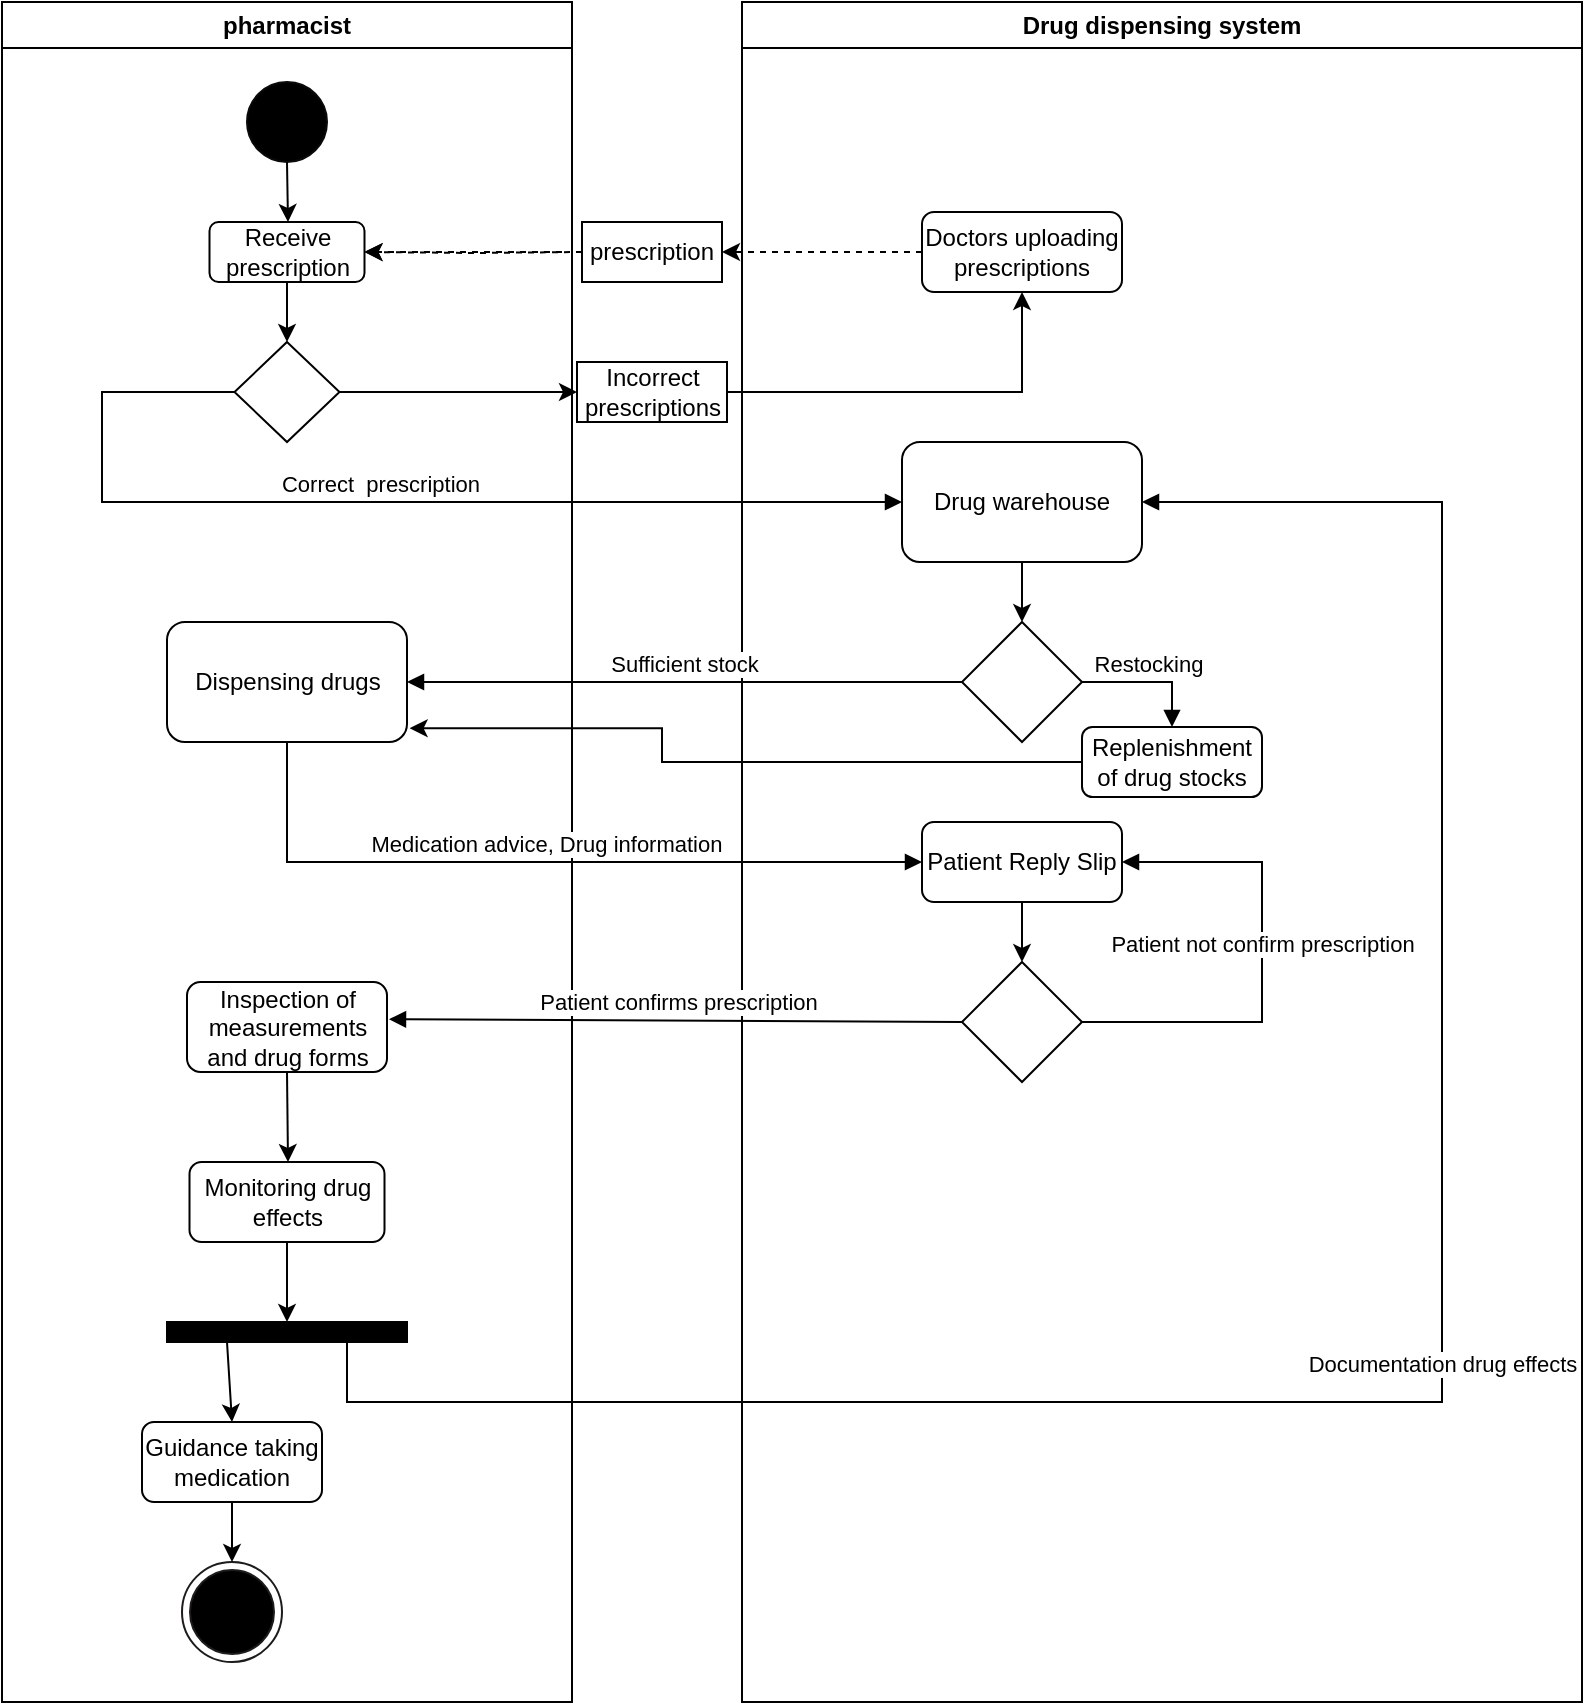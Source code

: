 <mxfile version="22.1.11" type="device">
  <diagram name="第 1 页" id="2QvlkVKpykxxY5k2BLEV">
    <mxGraphModel dx="1121" dy="530" grid="1" gridSize="10" guides="1" tooltips="1" connect="1" arrows="1" fold="1" page="1" pageScale="1" pageWidth="827" pageHeight="1169" background="none" math="0" shadow="0">
      <root>
        <mxCell id="0" />
        <mxCell id="1" parent="0" />
        <mxCell id="PMu6eXNjbO0ZbSAE-n2W-4" value="pharmacist" style="swimlane;whiteSpace=wrap;html=1;" parent="1" vertex="1">
          <mxGeometry x="80" y="100" width="285" height="850" as="geometry">
            <mxRectangle x="100" y="120" width="140" height="30" as="alternateBounds" />
          </mxGeometry>
        </mxCell>
        <mxCell id="PMu6eXNjbO0ZbSAE-n2W-12" value="" style="ellipse;whiteSpace=wrap;html=1;fillColor=#000000;strokeColor=#0a0a0a;" parent="PMu6eXNjbO0ZbSAE-n2W-4" vertex="1">
          <mxGeometry x="122.5" y="40" width="40" height="40" as="geometry" />
        </mxCell>
        <mxCell id="PMu6eXNjbO0ZbSAE-n2W-22" value="Receive prescription" style="rounded=1;whiteSpace=wrap;html=1;" parent="PMu6eXNjbO0ZbSAE-n2W-4" vertex="1">
          <mxGeometry x="103.75" y="110" width="77.5" height="30" as="geometry" />
        </mxCell>
        <mxCell id="PMu6eXNjbO0ZbSAE-n2W-31" value="" style="rhombus;whiteSpace=wrap;html=1;" parent="PMu6eXNjbO0ZbSAE-n2W-4" vertex="1">
          <mxGeometry x="116.25" y="170" width="52.5" height="50" as="geometry" />
        </mxCell>
        <mxCell id="PMu6eXNjbO0ZbSAE-n2W-32" value="" style="endArrow=classic;html=1;rounded=0;exitX=0.5;exitY=1;exitDx=0;exitDy=0;entryX=0.5;entryY=0;entryDx=0;entryDy=0;" parent="PMu6eXNjbO0ZbSAE-n2W-4" source="PMu6eXNjbO0ZbSAE-n2W-22" target="PMu6eXNjbO0ZbSAE-n2W-31" edge="1">
          <mxGeometry width="50" height="50" relative="1" as="geometry">
            <mxPoint x="310" y="310" as="sourcePoint" />
            <mxPoint x="360" y="260" as="targetPoint" />
          </mxGeometry>
        </mxCell>
        <mxCell id="PMu6eXNjbO0ZbSAE-n2W-44" value="Dispensing drugs" style="rounded=1;whiteSpace=wrap;html=1;" parent="PMu6eXNjbO0ZbSAE-n2W-4" vertex="1">
          <mxGeometry x="82.5" y="310" width="120" height="60" as="geometry" />
        </mxCell>
        <mxCell id="PMu6eXNjbO0ZbSAE-n2W-54" value="Monitoring drug effects" style="rounded=1;whiteSpace=wrap;html=1;" parent="PMu6eXNjbO0ZbSAE-n2W-4" vertex="1">
          <mxGeometry x="93.75" y="580" width="97.5" height="40" as="geometry" />
        </mxCell>
        <mxCell id="PMu6eXNjbO0ZbSAE-n2W-58" value="" style="rounded=0;whiteSpace=wrap;html=1;fillColor=#000000;" parent="PMu6eXNjbO0ZbSAE-n2W-4" vertex="1">
          <mxGeometry x="82.5" y="660" width="120" height="10" as="geometry" />
        </mxCell>
        <mxCell id="PMu6eXNjbO0ZbSAE-n2W-60" value="Guidance taking medication" style="rounded=1;whiteSpace=wrap;html=1;" parent="PMu6eXNjbO0ZbSAE-n2W-4" vertex="1">
          <mxGeometry x="70" y="710" width="90" height="40" as="geometry" />
        </mxCell>
        <mxCell id="PMu6eXNjbO0ZbSAE-n2W-62" value="" style="ellipse;html=1;shape=endState;fillColor=#000000;strokeColor=#1d1b1b;" parent="PMu6eXNjbO0ZbSAE-n2W-4" vertex="1">
          <mxGeometry x="90" y="780" width="50" height="50" as="geometry" />
        </mxCell>
        <mxCell id="PMu6eXNjbO0ZbSAE-n2W-61" value="" style="endArrow=classic;html=1;rounded=0;elbow=vertical;exitX=0.5;exitY=1;exitDx=0;exitDy=0;entryX=0.5;entryY=0;entryDx=0;entryDy=0;" parent="PMu6eXNjbO0ZbSAE-n2W-4" source="PMu6eXNjbO0ZbSAE-n2W-60" target="PMu6eXNjbO0ZbSAE-n2W-62" edge="1">
          <mxGeometry width="50" height="50" relative="1" as="geometry">
            <mxPoint x="320" y="590" as="sourcePoint" />
            <mxPoint x="115" y="710" as="targetPoint" />
          </mxGeometry>
        </mxCell>
        <mxCell id="PMu6eXNjbO0ZbSAE-n2W-67" value="" style="endArrow=classic;html=1;rounded=0;elbow=vertical;entryX=0.5;entryY=0;entryDx=0;entryDy=0;exitX=0.25;exitY=1;exitDx=0;exitDy=0;" parent="PMu6eXNjbO0ZbSAE-n2W-4" source="PMu6eXNjbO0ZbSAE-n2W-58" target="PMu6eXNjbO0ZbSAE-n2W-60" edge="1">
          <mxGeometry width="50" height="50" relative="1" as="geometry">
            <mxPoint x="120" y="690" as="sourcePoint" />
            <mxPoint x="230" y="670" as="targetPoint" />
          </mxGeometry>
        </mxCell>
        <mxCell id="PMu6eXNjbO0ZbSAE-n2W-68" value="Inspection of measurements and drug forms" style="rounded=1;whiteSpace=wrap;html=1;" parent="PMu6eXNjbO0ZbSAE-n2W-4" vertex="1">
          <mxGeometry x="92.5" y="490" width="100" height="45" as="geometry" />
        </mxCell>
        <mxCell id="PMu6eXNjbO0ZbSAE-n2W-59" value="" style="endArrow=classic;html=1;rounded=0;elbow=vertical;exitX=0.5;exitY=1;exitDx=0;exitDy=0;entryX=0.5;entryY=0;entryDx=0;entryDy=0;" parent="PMu6eXNjbO0ZbSAE-n2W-4" source="PMu6eXNjbO0ZbSAE-n2W-54" target="PMu6eXNjbO0ZbSAE-n2W-58" edge="1">
          <mxGeometry width="50" height="50" relative="1" as="geometry">
            <mxPoint x="70" y="680" as="sourcePoint" />
            <mxPoint x="50" y="720" as="targetPoint" />
          </mxGeometry>
        </mxCell>
        <mxCell id="PMu6eXNjbO0ZbSAE-n2W-6" value="Drug dispensing system" style="swimlane;whiteSpace=wrap;html=1;" parent="1" vertex="1">
          <mxGeometry x="450" y="100" width="420" height="850" as="geometry" />
        </mxCell>
        <mxCell id="PMu6eXNjbO0ZbSAE-n2W-25" value="Doctors uploading prescriptions" style="rounded=1;whiteSpace=wrap;html=1;" parent="PMu6eXNjbO0ZbSAE-n2W-6" vertex="1">
          <mxGeometry x="90" y="105" width="100" height="40" as="geometry" />
        </mxCell>
        <mxCell id="PMu6eXNjbO0ZbSAE-n2W-38" value="Drug warehouse" style="rounded=1;whiteSpace=wrap;html=1;" parent="PMu6eXNjbO0ZbSAE-n2W-6" vertex="1">
          <mxGeometry x="80" y="220" width="120" height="60" as="geometry" />
        </mxCell>
        <mxCell id="PMu6eXNjbO0ZbSAE-n2W-41" value="" style="rhombus;whiteSpace=wrap;html=1;" parent="PMu6eXNjbO0ZbSAE-n2W-6" vertex="1">
          <mxGeometry x="110" y="310" width="60" height="60" as="geometry" />
        </mxCell>
        <mxCell id="PMu6eXNjbO0ZbSAE-n2W-47" value="Replenishment of drug stocks" style="rounded=1;whiteSpace=wrap;html=1;" parent="PMu6eXNjbO0ZbSAE-n2W-6" vertex="1">
          <mxGeometry x="170" y="362.5" width="90" height="35" as="geometry" />
        </mxCell>
        <mxCell id="PMu6eXNjbO0ZbSAE-n2W-45" value="Restocking" style="html=1;verticalAlign=bottom;endArrow=block;rounded=0;elbow=vertical;exitX=1;exitY=0.5;exitDx=0;exitDy=0;entryX=0.5;entryY=0;entryDx=0;entryDy=0;edgeStyle=orthogonalEdgeStyle;" parent="PMu6eXNjbO0ZbSAE-n2W-6" source="PMu6eXNjbO0ZbSAE-n2W-41" target="PMu6eXNjbO0ZbSAE-n2W-47" edge="1">
          <mxGeometry x="-0.02" width="80" relative="1" as="geometry">
            <mxPoint x="90" y="400" as="sourcePoint" />
            <mxPoint x="250" y="340" as="targetPoint" />
            <mxPoint as="offset" />
          </mxGeometry>
        </mxCell>
        <mxCell id="PMu6eXNjbO0ZbSAE-n2W-49" value="Patient Reply Slip" style="rounded=1;whiteSpace=wrap;html=1;" parent="PMu6eXNjbO0ZbSAE-n2W-6" vertex="1">
          <mxGeometry x="90" y="410" width="100" height="40" as="geometry" />
        </mxCell>
        <mxCell id="PMu6eXNjbO0ZbSAE-n2W-52" value="" style="rhombus;whiteSpace=wrap;html=1;" parent="PMu6eXNjbO0ZbSAE-n2W-6" vertex="1">
          <mxGeometry x="110" y="480" width="60" height="60" as="geometry" />
        </mxCell>
        <mxCell id="PMu6eXNjbO0ZbSAE-n2W-55" value="Patient not confirm prescription" style="html=1;verticalAlign=bottom;endArrow=block;rounded=0;elbow=vertical;exitX=1;exitY=0.5;exitDx=0;exitDy=0;entryX=1;entryY=0.5;entryDx=0;entryDy=0;edgeStyle=orthogonalEdgeStyle;" parent="PMu6eXNjbO0ZbSAE-n2W-6" source="PMu6eXNjbO0ZbSAE-n2W-52" target="PMu6eXNjbO0ZbSAE-n2W-49" edge="1">
          <mxGeometry width="80" relative="1" as="geometry">
            <mxPoint x="-70" y="400" as="sourcePoint" />
            <mxPoint x="10" y="400" as="targetPoint" />
            <Array as="points">
              <mxPoint x="260" y="510" />
              <mxPoint x="260" y="430" />
            </Array>
            <mxPoint as="offset" />
          </mxGeometry>
        </mxCell>
        <mxCell id="PMu6eXNjbO0ZbSAE-n2W-21" value="" style="endArrow=classic;html=1;rounded=0;exitX=0.5;exitY=1;exitDx=0;exitDy=0;" parent="1" source="PMu6eXNjbO0ZbSAE-n2W-12" edge="1">
          <mxGeometry width="50" height="50" relative="1" as="geometry">
            <mxPoint x="223" y="230" as="sourcePoint" />
            <mxPoint x="223" y="210" as="targetPoint" />
          </mxGeometry>
        </mxCell>
        <mxCell id="PMu6eXNjbO0ZbSAE-n2W-27" value="" style="endArrow=classic;html=1;rounded=0;entryX=1;entryY=0.5;entryDx=0;entryDy=0;dashed=1;" parent="1" target="PMu6eXNjbO0ZbSAE-n2W-22" edge="1">
          <mxGeometry width="50" height="50" relative="1" as="geometry">
            <mxPoint x="360" y="225" as="sourcePoint" />
            <mxPoint x="440" y="80" as="targetPoint" />
          </mxGeometry>
        </mxCell>
        <mxCell id="PMu6eXNjbO0ZbSAE-n2W-29" value="" style="edgeStyle=orthogonalEdgeStyle;rounded=0;orthogonalLoop=1;jettySize=auto;html=1;dashed=1;" parent="1" target="PMu6eXNjbO0ZbSAE-n2W-22" edge="1">
          <mxGeometry relative="1" as="geometry">
            <mxPoint x="370" y="225" as="sourcePoint" />
          </mxGeometry>
        </mxCell>
        <mxCell id="PMu6eXNjbO0ZbSAE-n2W-30" value="" style="endArrow=classic;html=1;rounded=0;exitX=0;exitY=0.5;exitDx=0;exitDy=0;entryX=1;entryY=0.5;entryDx=0;entryDy=0;dashed=1;" parent="1" source="PMu6eXNjbO0ZbSAE-n2W-25" edge="1">
          <mxGeometry width="50" height="50" relative="1" as="geometry">
            <mxPoint x="390" y="410" as="sourcePoint" />
            <mxPoint x="440" y="225" as="targetPoint" />
          </mxGeometry>
        </mxCell>
        <mxCell id="PMu6eXNjbO0ZbSAE-n2W-35" value="Correct&amp;nbsp;&amp;nbsp;prescription" style="html=1;verticalAlign=bottom;endArrow=block;rounded=0;elbow=vertical;exitX=0;exitY=0.5;exitDx=0;exitDy=0;edgeStyle=orthogonalEdgeStyle;entryX=0;entryY=0.5;entryDx=0;entryDy=0;" parent="1" source="PMu6eXNjbO0ZbSAE-n2W-31" target="PMu6eXNjbO0ZbSAE-n2W-38" edge="1">
          <mxGeometry width="80" relative="1" as="geometry">
            <mxPoint x="230" y="500" as="sourcePoint" />
            <mxPoint x="550" y="450" as="targetPoint" />
            <Array as="points">
              <mxPoint x="130" y="295" />
              <mxPoint x="130" y="350" />
            </Array>
          </mxGeometry>
        </mxCell>
        <mxCell id="PMu6eXNjbO0ZbSAE-n2W-39" value="prescription" style="rounded=0;whiteSpace=wrap;html=1;" parent="1" vertex="1">
          <mxGeometry x="370" y="210" width="70" height="30" as="geometry" />
        </mxCell>
        <mxCell id="PMu6eXNjbO0ZbSAE-n2W-40" value="" style="endArrow=classic;html=1;rounded=0;elbow=vertical;exitX=0.5;exitY=1;exitDx=0;exitDy=0;" parent="1" source="PMu6eXNjbO0ZbSAE-n2W-38" edge="1">
          <mxGeometry width="50" height="50" relative="1" as="geometry">
            <mxPoint x="460" y="380" as="sourcePoint" />
            <mxPoint x="590" y="410" as="targetPoint" />
          </mxGeometry>
        </mxCell>
        <mxCell id="PMu6eXNjbO0ZbSAE-n2W-42" value="Sufficient stock" style="html=1;verticalAlign=bottom;endArrow=block;curved=0;rounded=0;elbow=vertical;exitX=0;exitY=0.5;exitDx=0;exitDy=0;entryX=1;entryY=0.5;entryDx=0;entryDy=0;" parent="1" source="PMu6eXNjbO0ZbSAE-n2W-41" target="PMu6eXNjbO0ZbSAE-n2W-44" edge="1">
          <mxGeometry x="0.004" width="80" relative="1" as="geometry">
            <mxPoint x="340" y="360" as="sourcePoint" />
            <mxPoint x="300" y="440" as="targetPoint" />
            <mxPoint as="offset" />
          </mxGeometry>
        </mxCell>
        <mxCell id="PMu6eXNjbO0ZbSAE-n2W-48" value="Medication advice, Drug information" style="html=1;verticalAlign=bottom;endArrow=block;rounded=0;elbow=vertical;exitX=0.5;exitY=1;exitDx=0;exitDy=0;edgeStyle=orthogonalEdgeStyle;entryX=0;entryY=0.5;entryDx=0;entryDy=0;" parent="1" source="PMu6eXNjbO0ZbSAE-n2W-44" target="PMu6eXNjbO0ZbSAE-n2W-49" edge="1">
          <mxGeometry width="80" relative="1" as="geometry">
            <mxPoint x="350" y="500" as="sourcePoint" />
            <mxPoint x="420" y="570" as="targetPoint" />
          </mxGeometry>
        </mxCell>
        <mxCell id="PMu6eXNjbO0ZbSAE-n2W-51" value="" style="endArrow=classic;html=1;rounded=0;elbow=vertical;exitX=0.5;exitY=1;exitDx=0;exitDy=0;" parent="1" source="PMu6eXNjbO0ZbSAE-n2W-49" edge="1">
          <mxGeometry width="50" height="50" relative="1" as="geometry">
            <mxPoint x="400" y="520" as="sourcePoint" />
            <mxPoint x="590" y="580" as="targetPoint" />
          </mxGeometry>
        </mxCell>
        <mxCell id="PMu6eXNjbO0ZbSAE-n2W-53" value="Patient confirms prescription" style="html=1;verticalAlign=bottom;endArrow=block;curved=0;rounded=0;elbow=vertical;exitX=0;exitY=0.5;exitDx=0;exitDy=0;entryX=1.01;entryY=0.414;entryDx=0;entryDy=0;entryPerimeter=0;" parent="1" source="PMu6eXNjbO0ZbSAE-n2W-52" target="PMu6eXNjbO0ZbSAE-n2W-68" edge="1">
          <mxGeometry x="-0.004" width="80" relative="1" as="geometry">
            <mxPoint x="380" y="500" as="sourcePoint" />
            <mxPoint x="310" y="610" as="targetPoint" />
            <mxPoint as="offset" />
          </mxGeometry>
        </mxCell>
        <mxCell id="PMu6eXNjbO0ZbSAE-n2W-56" value="" style="endArrow=classic;html=1;rounded=0;elbow=vertical;exitX=0.5;exitY=1;exitDx=0;exitDy=0;" parent="1" source="PMu6eXNjbO0ZbSAE-n2W-68" edge="1">
          <mxGeometry width="50" height="50" relative="1" as="geometry">
            <mxPoint x="230" y="650" as="sourcePoint" />
            <mxPoint x="223" y="680" as="targetPoint" />
          </mxGeometry>
        </mxCell>
        <mxCell id="PMu6eXNjbO0ZbSAE-n2W-63" value="Documentation drug effects" style="html=1;verticalAlign=bottom;endArrow=block;rounded=0;elbow=vertical;entryX=1;entryY=0.5;entryDx=0;entryDy=0;edgeStyle=orthogonalEdgeStyle;exitX=0.75;exitY=1;exitDx=0;exitDy=0;" parent="1" source="PMu6eXNjbO0ZbSAE-n2W-58" target="PMu6eXNjbO0ZbSAE-n2W-38" edge="1">
          <mxGeometry x="-0.001" width="80" relative="1" as="geometry">
            <mxPoint x="290" y="820" as="sourcePoint" />
            <mxPoint x="540" y="500" as="targetPoint" />
            <Array as="points">
              <mxPoint x="252" y="800" />
              <mxPoint x="800" y="800" />
              <mxPoint x="800" y="350" />
            </Array>
            <mxPoint as="offset" />
          </mxGeometry>
        </mxCell>
        <mxCell id="PMu6eXNjbO0ZbSAE-n2W-64" value="Incorrect prescriptions" style="rounded=0;whiteSpace=wrap;html=1;" parent="1" vertex="1">
          <mxGeometry x="367.5" y="280" width="75" height="30" as="geometry" />
        </mxCell>
        <mxCell id="PMu6eXNjbO0ZbSAE-n2W-65" value="" style="endArrow=classic;html=1;rounded=0;elbow=vertical;exitX=1;exitY=0.5;exitDx=0;exitDy=0;entryX=0;entryY=0.5;entryDx=0;entryDy=0;" parent="1" source="PMu6eXNjbO0ZbSAE-n2W-31" target="PMu6eXNjbO0ZbSAE-n2W-64" edge="1">
          <mxGeometry width="50" height="50" relative="1" as="geometry">
            <mxPoint x="420" y="530" as="sourcePoint" />
            <mxPoint x="470" y="480" as="targetPoint" />
          </mxGeometry>
        </mxCell>
        <mxCell id="PMu6eXNjbO0ZbSAE-n2W-66" value="" style="endArrow=classic;html=1;rounded=0;elbow=vertical;exitX=1;exitY=0.5;exitDx=0;exitDy=0;entryX=0.5;entryY=1;entryDx=0;entryDy=0;edgeStyle=orthogonalEdgeStyle;" parent="1" source="PMu6eXNjbO0ZbSAE-n2W-64" target="PMu6eXNjbO0ZbSAE-n2W-25" edge="1">
          <mxGeometry width="50" height="50" relative="1" as="geometry">
            <mxPoint x="420" y="530" as="sourcePoint" />
            <mxPoint x="470" y="480" as="targetPoint" />
          </mxGeometry>
        </mxCell>
        <mxCell id="EgzI-N-6rz15xytlSz8V-1" value="" style="endArrow=classic;html=1;rounded=0;exitX=0;exitY=0.5;exitDx=0;exitDy=0;entryX=1.011;entryY=0.885;entryDx=0;entryDy=0;entryPerimeter=0;edgeStyle=orthogonalEdgeStyle;" edge="1" parent="1" source="PMu6eXNjbO0ZbSAE-n2W-47" target="PMu6eXNjbO0ZbSAE-n2W-44">
          <mxGeometry width="50" height="50" relative="1" as="geometry">
            <mxPoint x="450" y="650" as="sourcePoint" />
            <mxPoint x="500" y="600" as="targetPoint" />
            <Array as="points">
              <mxPoint x="410" y="480" />
              <mxPoint x="410" y="463" />
            </Array>
          </mxGeometry>
        </mxCell>
      </root>
    </mxGraphModel>
  </diagram>
</mxfile>

